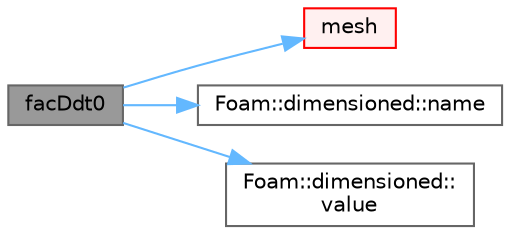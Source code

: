 digraph "facDdt0"
{
 // LATEX_PDF_SIZE
  bgcolor="transparent";
  edge [fontname=Helvetica,fontsize=10,labelfontname=Helvetica,labelfontsize=10];
  node [fontname=Helvetica,fontsize=10,shape=box,height=0.2,width=0.4];
  rankdir="LR";
  Node1 [id="Node000001",label="facDdt0",height=0.2,width=0.4,color="gray40", fillcolor="grey60", style="filled", fontcolor="black",tooltip=" "];
  Node1 -> Node2 [id="edge1_Node000001_Node000002",color="steelblue1",style="solid",tooltip=" "];
  Node2 [id="Node000002",label="mesh",height=0.2,width=0.4,color="red", fillcolor="#FFF0F0", style="filled",URL="$classFoam_1_1fa_1_1boundedBackwardFaDdtScheme.html#ab02e5f435e5e77288bb4d91fcc998a9f",tooltip=" "];
  Node1 -> Node4 [id="edge2_Node000001_Node000004",color="steelblue1",style="solid",tooltip=" "];
  Node4 [id="Node000004",label="Foam::dimensioned::name",height=0.2,width=0.4,color="grey40", fillcolor="white", style="filled",URL="$classFoam_1_1dimensioned.html#a96ca9d9164d69ea066ae5bb92311119f",tooltip=" "];
  Node1 -> Node5 [id="edge3_Node000001_Node000005",color="steelblue1",style="solid",tooltip=" "];
  Node5 [id="Node000005",label="Foam::dimensioned::\lvalue",height=0.2,width=0.4,color="grey40", fillcolor="white", style="filled",URL="$classFoam_1_1dimensioned.html#af1a3591c50ac2e14b0fdd2347bdb440a",tooltip=" "];
}
